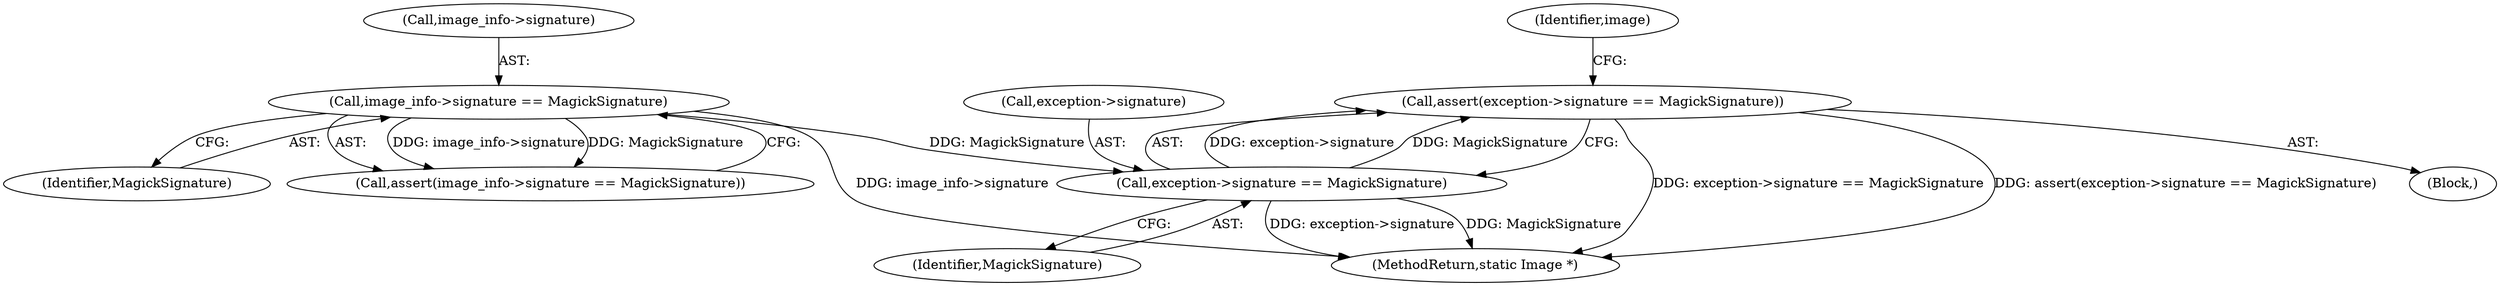 digraph "0_ImageMagick_4493d9ca1124564da17f9b628ef9d0f1a6be9738@API" {
"1000170" [label="(Call,assert(exception->signature == MagickSignature))"];
"1000171" [label="(Call,exception->signature == MagickSignature)"];
"1000144" [label="(Call,image_info->signature == MagickSignature)"];
"1000177" [label="(Identifier,image)"];
"1000144" [label="(Call,image_info->signature == MagickSignature)"];
"1000148" [label="(Identifier,MagickSignature)"];
"1000171" [label="(Call,exception->signature == MagickSignature)"];
"1000143" [label="(Call,assert(image_info->signature == MagickSignature))"];
"1000118" [label="(Block,)"];
"1002474" [label="(MethodReturn,static Image *)"];
"1000175" [label="(Identifier,MagickSignature)"];
"1000172" [label="(Call,exception->signature)"];
"1000170" [label="(Call,assert(exception->signature == MagickSignature))"];
"1000145" [label="(Call,image_info->signature)"];
"1000170" -> "1000118"  [label="AST: "];
"1000170" -> "1000171"  [label="CFG: "];
"1000171" -> "1000170"  [label="AST: "];
"1000177" -> "1000170"  [label="CFG: "];
"1000170" -> "1002474"  [label="DDG: exception->signature == MagickSignature"];
"1000170" -> "1002474"  [label="DDG: assert(exception->signature == MagickSignature)"];
"1000171" -> "1000170"  [label="DDG: exception->signature"];
"1000171" -> "1000170"  [label="DDG: MagickSignature"];
"1000171" -> "1000175"  [label="CFG: "];
"1000172" -> "1000171"  [label="AST: "];
"1000175" -> "1000171"  [label="AST: "];
"1000171" -> "1002474"  [label="DDG: exception->signature"];
"1000171" -> "1002474"  [label="DDG: MagickSignature"];
"1000144" -> "1000171"  [label="DDG: MagickSignature"];
"1000144" -> "1000143"  [label="AST: "];
"1000144" -> "1000148"  [label="CFG: "];
"1000145" -> "1000144"  [label="AST: "];
"1000148" -> "1000144"  [label="AST: "];
"1000143" -> "1000144"  [label="CFG: "];
"1000144" -> "1002474"  [label="DDG: image_info->signature"];
"1000144" -> "1000143"  [label="DDG: image_info->signature"];
"1000144" -> "1000143"  [label="DDG: MagickSignature"];
}
